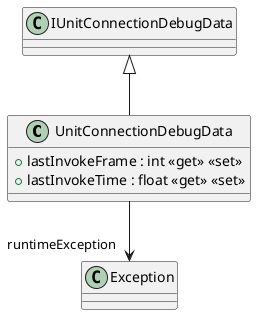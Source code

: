 @startuml
class UnitConnectionDebugData {
    + lastInvokeFrame : int <<get>> <<set>>
    + lastInvokeTime : float <<get>> <<set>>
}
IUnitConnectionDebugData <|-- UnitConnectionDebugData
UnitConnectionDebugData --> "runtimeException" Exception
@enduml

